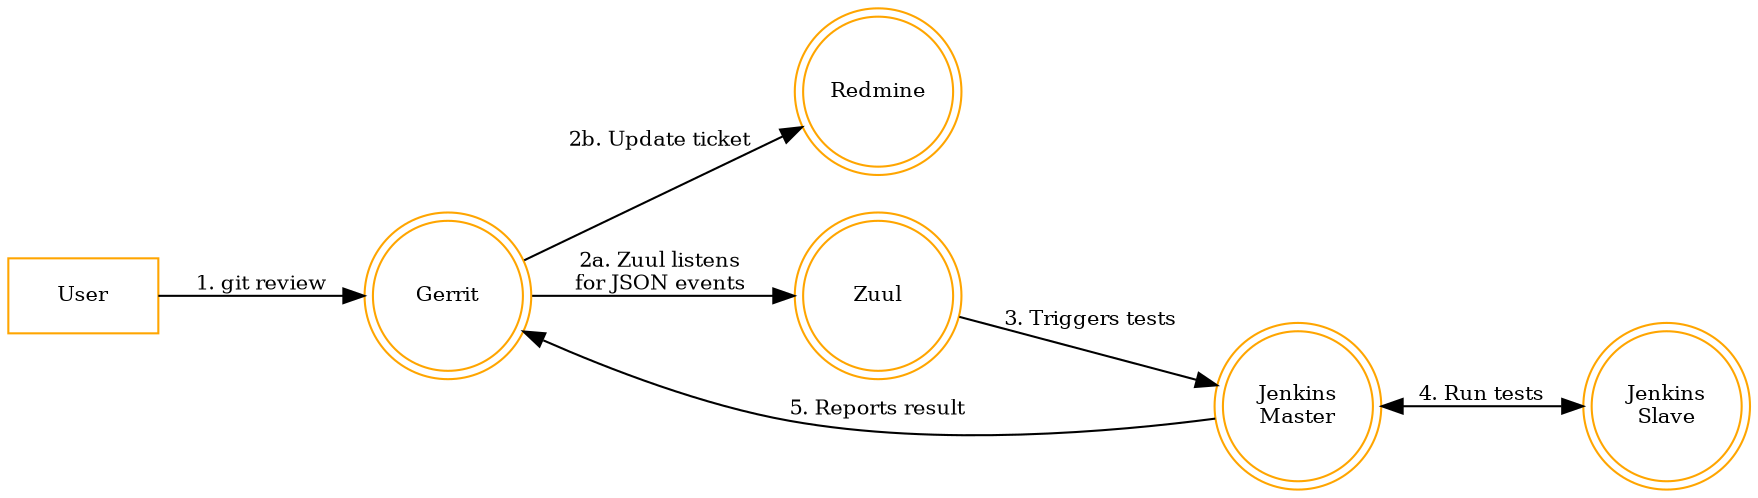 digraph {
    node [shape=doublecircle,fontsize=10,width=1.0,color=orange];
    edge [fontsize=10];
    rankdir=LR;

    "Gerrit";
    "Redmine";
    "Zuul";
    "master" [label="Jenkins\nMaster"];
    "slave" [label="Jenkins\nSlave"];
    "User" [shape="box"];

    "User" -> "Gerrit" [label="1. git review"];
    "Gerrit" -> "Zuul" [label="2a. Zuul listens\nfor JSON events"];
    "Gerrit" -> "Redmine" [label="2b. Update ticket"];
    "Zuul" -> "master" [label="3. Triggers tests"];
    "master" -> "Gerrit" [label="5. Reports result"];
    "master" -> "slave" [label="4. Run tests" dir=both];
}
